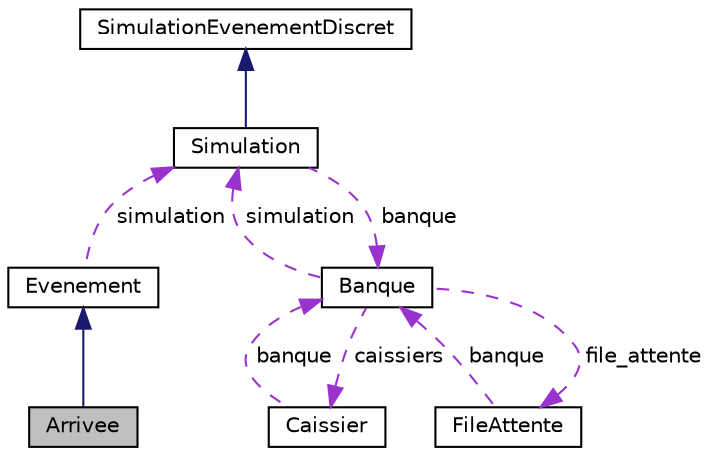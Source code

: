 digraph "Arrivee"
{
  edge [fontname="Helvetica",fontsize="10",labelfontname="Helvetica",labelfontsize="10"];
  node [fontname="Helvetica",fontsize="10",shape=record];
  Node2 [label="Arrivee",height=0.2,width=0.4,color="black", fillcolor="grey75", style="filled", fontcolor="black"];
  Node3 -> Node2 [dir="back",color="midnightblue",fontsize="10",style="solid",fontname="Helvetica"];
  Node3 [label="Evenement",height=0.2,width=0.4,color="black", fillcolor="white", style="filled",URL="$classEvenement.html"];
  Node4 -> Node3 [dir="back",color="darkorchid3",fontsize="10",style="dashed",label=" simulation" ,fontname="Helvetica"];
  Node4 [label="Simulation",height=0.2,width=0.4,color="black", fillcolor="white", style="filled",URL="$classSimulation.html"];
  Node5 -> Node4 [dir="back",color="midnightblue",fontsize="10",style="solid",fontname="Helvetica"];
  Node5 [label="SimulationEvenementDiscret",height=0.2,width=0.4,color="black", fillcolor="white", style="filled",URL="$classSimulationEvenementDiscret.html"];
  Node6 -> Node4 [dir="back",color="darkorchid3",fontsize="10",style="dashed",label=" banque" ,fontname="Helvetica"];
  Node6 [label="Banque",height=0.2,width=0.4,color="black", fillcolor="white", style="filled",URL="$classBanque.html"];
  Node7 -> Node6 [dir="back",color="darkorchid3",fontsize="10",style="dashed",label=" caissiers" ,fontname="Helvetica"];
  Node7 [label="Caissier",height=0.2,width=0.4,color="black", fillcolor="white", style="filled",URL="$classCaissier.html"];
  Node6 -> Node7 [dir="back",color="darkorchid3",fontsize="10",style="dashed",label=" banque" ,fontname="Helvetica"];
  Node4 -> Node6 [dir="back",color="darkorchid3",fontsize="10",style="dashed",label=" simulation" ,fontname="Helvetica"];
  Node8 -> Node6 [dir="back",color="darkorchid3",fontsize="10",style="dashed",label=" file_attente" ,fontname="Helvetica"];
  Node8 [label="FileAttente",height=0.2,width=0.4,color="black", fillcolor="white", style="filled",URL="$classFileAttente.html"];
  Node6 -> Node8 [dir="back",color="darkorchid3",fontsize="10",style="dashed",label=" banque" ,fontname="Helvetica"];
}

